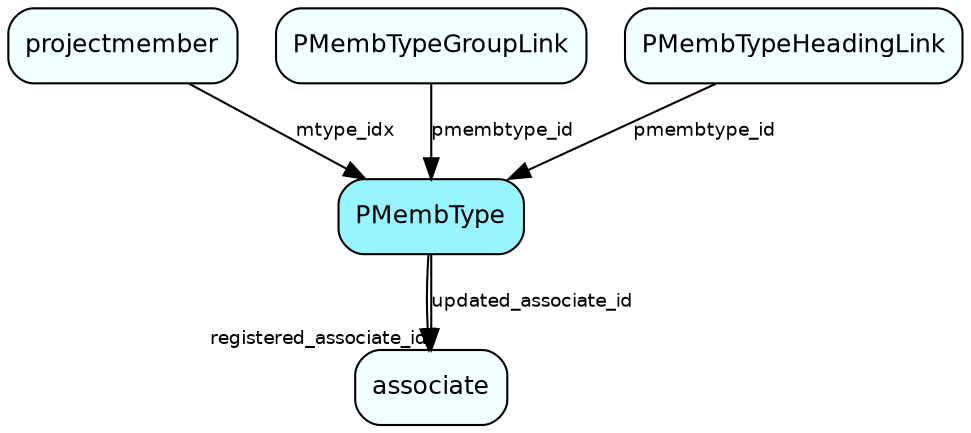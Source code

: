 digraph PMembType  {
node [shape = box style="rounded, filled" fontname = "Helvetica" fontsize = "12" ]
edge [fontname = "Helvetica" fontsize = "9"]

PMembType[fillcolor = "cadetblue1"]
associate[fillcolor = "azure1"]
projectmember[fillcolor = "azure1"]
PMembTypeGroupLink[fillcolor = "azure1"]
PMembTypeHeadingLink[fillcolor = "azure1"]
PMembType -> associate [headlabel = "registered_associate_id"]
PMembType -> associate [label = "updated_associate_id"]
projectmember -> PMembType [label = "mtype_idx"]
PMembTypeGroupLink -> PMembType [label = "pmembtype_id"]
PMembTypeHeadingLink -> PMembType [label = "pmembtype_id"]
}
